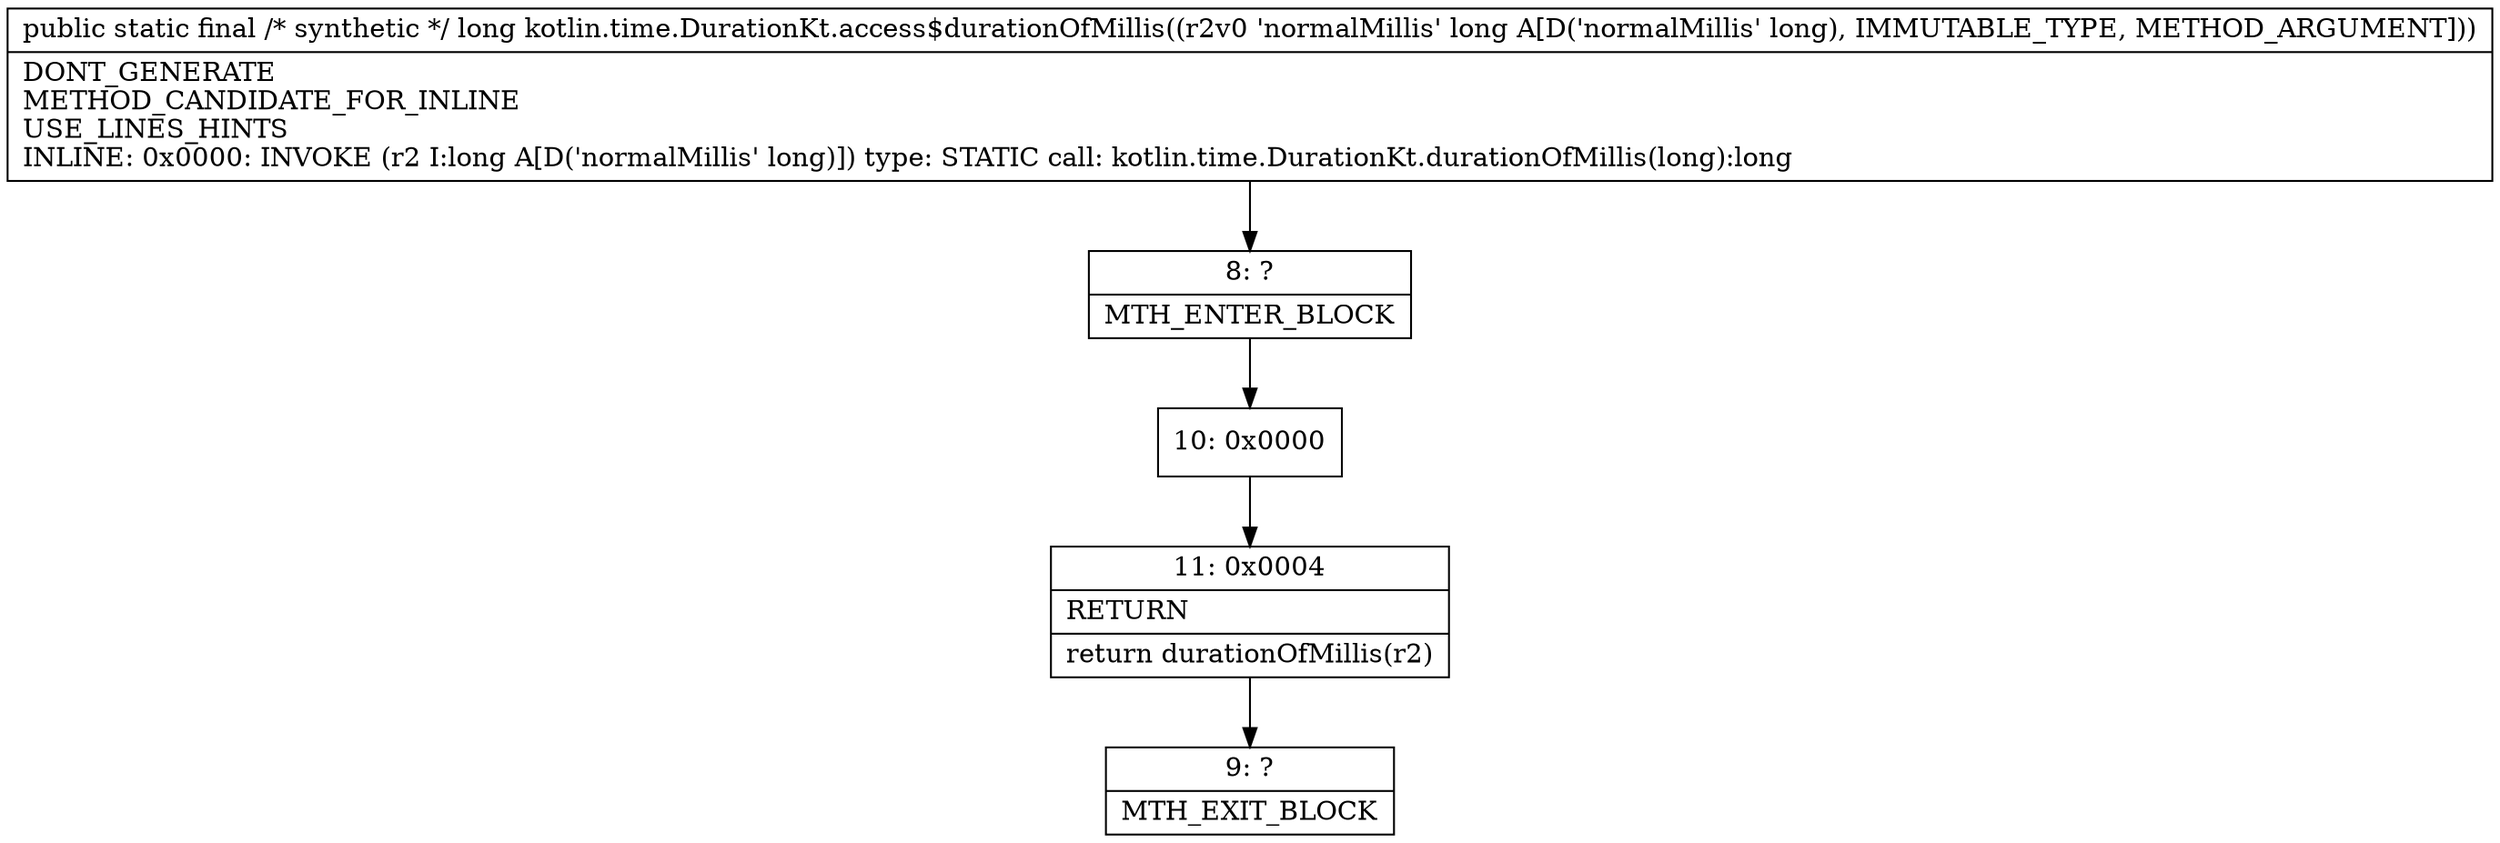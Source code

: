 digraph "CFG forkotlin.time.DurationKt.access$durationOfMillis(J)J" {
Node_8 [shape=record,label="{8\:\ ?|MTH_ENTER_BLOCK\l}"];
Node_10 [shape=record,label="{10\:\ 0x0000}"];
Node_11 [shape=record,label="{11\:\ 0x0004|RETURN\l|return durationOfMillis(r2)\l}"];
Node_9 [shape=record,label="{9\:\ ?|MTH_EXIT_BLOCK\l}"];
MethodNode[shape=record,label="{public static final \/* synthetic *\/ long kotlin.time.DurationKt.access$durationOfMillis((r2v0 'normalMillis' long A[D('normalMillis' long), IMMUTABLE_TYPE, METHOD_ARGUMENT]))  | DONT_GENERATE\lMETHOD_CANDIDATE_FOR_INLINE\lUSE_LINES_HINTS\lINLINE: 0x0000: INVOKE  (r2 I:long A[D('normalMillis' long)]) type: STATIC call: kotlin.time.DurationKt.durationOfMillis(long):long\l}"];
MethodNode -> Node_8;Node_8 -> Node_10;
Node_10 -> Node_11;
Node_11 -> Node_9;
}

